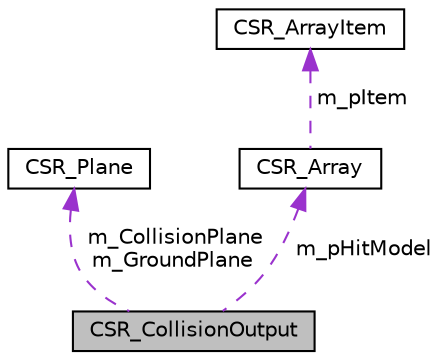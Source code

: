 digraph "CSR_CollisionOutput"
{
 // LATEX_PDF_SIZE
  edge [fontname="Helvetica",fontsize="10",labelfontname="Helvetica",labelfontsize="10"];
  node [fontname="Helvetica",fontsize="10",shape=record];
  Node1 [label="CSR_CollisionOutput",height=0.2,width=0.4,color="black", fillcolor="grey75", style="filled", fontcolor="black",tooltip=" "];
  Node2 -> Node1 [dir="back",color="darkorchid3",fontsize="10",style="dashed",label=" m_CollisionPlane\nm_GroundPlane" ,fontname="Helvetica"];
  Node2 [label="CSR_Plane",height=0.2,width=0.4,color="black", fillcolor="white", style="filled",URL="$struct_c_s_r___plane.html",tooltip=" "];
  Node3 -> Node1 [dir="back",color="darkorchid3",fontsize="10",style="dashed",label=" m_pHitModel" ,fontname="Helvetica"];
  Node3 [label="CSR_Array",height=0.2,width=0.4,color="black", fillcolor="white", style="filled",URL="$struct_c_s_r___array.html",tooltip=" "];
  Node4 -> Node3 [dir="back",color="darkorchid3",fontsize="10",style="dashed",label=" m_pItem" ,fontname="Helvetica"];
  Node4 [label="CSR_ArrayItem",height=0.2,width=0.4,color="black", fillcolor="white", style="filled",URL="$struct_c_s_r___array_item.html",tooltip=" "];
}
